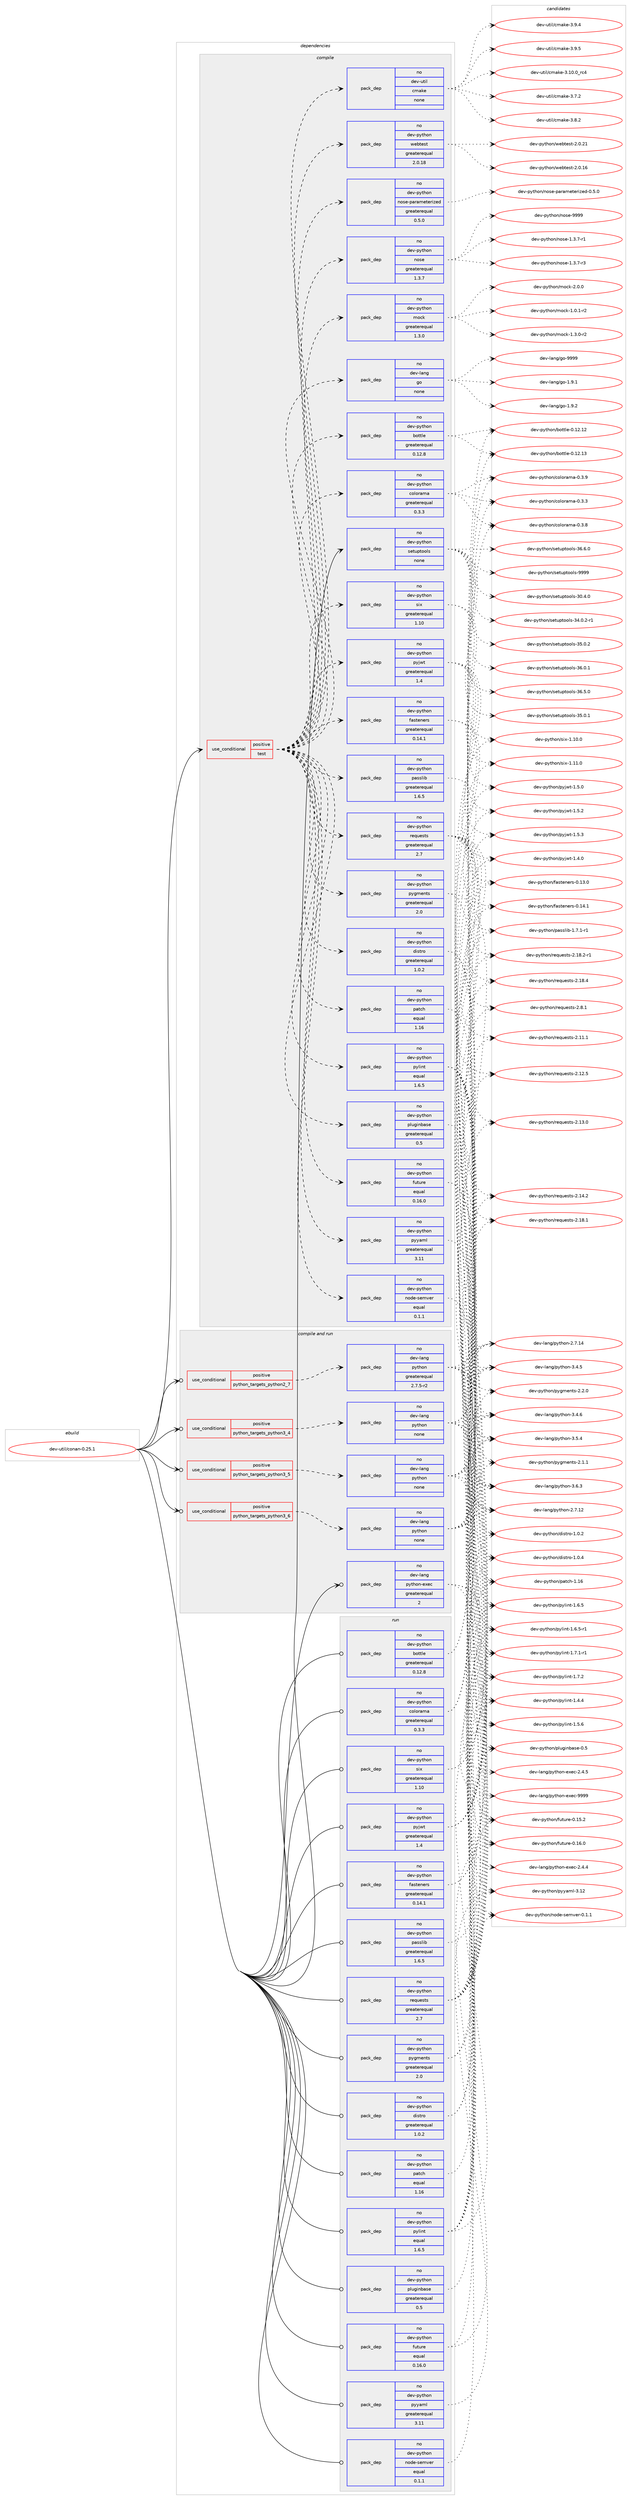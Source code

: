 digraph prolog {

# *************
# Graph options
# *************

newrank=true;
concentrate=true;
compound=true;
graph [rankdir=LR,fontname=Helvetica,fontsize=10,ranksep=1.5];#, ranksep=2.5, nodesep=0.2];
edge  [arrowhead=vee];
node  [fontname=Helvetica,fontsize=10];

# **********
# The ebuild
# **********

subgraph cluster_leftcol {
color=gray;
rank=same;
label=<<i>ebuild</i>>;
id [label="dev-util/conan-0.25.1", color=red, width=4, href="../dev-util/conan-0.25.1.svg"];
}

# ****************
# The dependencies
# ****************

subgraph cluster_midcol {
color=gray;
label=<<i>dependencies</i>>;
subgraph cluster_compile {
fillcolor="#eeeeee";
style=filled;
label=<<i>compile</i>>;
subgraph cond77611 {
dependency283417 [label=<<TABLE BORDER="0" CELLBORDER="1" CELLSPACING="0" CELLPADDING="4"><TR><TD ROWSPAN="3" CELLPADDING="10">use_conditional</TD></TR><TR><TD>positive</TD></TR><TR><TD>test</TD></TR></TABLE>>, shape=none, color=red];
subgraph pack201593 {
dependency283418 [label=<<TABLE BORDER="0" CELLBORDER="1" CELLSPACING="0" CELLPADDING="4" WIDTH="220"><TR><TD ROWSPAN="6" CELLPADDING="30">pack_dep</TD></TR><TR><TD WIDTH="110">no</TD></TR><TR><TD>dev-python</TD></TR><TR><TD>bottle</TD></TR><TR><TD>greaterequal</TD></TR><TR><TD>0.12.8</TD></TR></TABLE>>, shape=none, color=blue];
}
dependency283417:e -> dependency283418:w [weight=20,style="dashed",arrowhead="vee"];
subgraph pack201594 {
dependency283419 [label=<<TABLE BORDER="0" CELLBORDER="1" CELLSPACING="0" CELLPADDING="4" WIDTH="220"><TR><TD ROWSPAN="6" CELLPADDING="30">pack_dep</TD></TR><TR><TD WIDTH="110">no</TD></TR><TR><TD>dev-python</TD></TR><TR><TD>colorama</TD></TR><TR><TD>greaterequal</TD></TR><TR><TD>0.3.3</TD></TR></TABLE>>, shape=none, color=blue];
}
dependency283417:e -> dependency283419:w [weight=20,style="dashed",arrowhead="vee"];
subgraph pack201595 {
dependency283420 [label=<<TABLE BORDER="0" CELLBORDER="1" CELLSPACING="0" CELLPADDING="4" WIDTH="220"><TR><TD ROWSPAN="6" CELLPADDING="30">pack_dep</TD></TR><TR><TD WIDTH="110">no</TD></TR><TR><TD>dev-python</TD></TR><TR><TD>distro</TD></TR><TR><TD>greaterequal</TD></TR><TR><TD>1.0.2</TD></TR></TABLE>>, shape=none, color=blue];
}
dependency283417:e -> dependency283420:w [weight=20,style="dashed",arrowhead="vee"];
subgraph pack201596 {
dependency283421 [label=<<TABLE BORDER="0" CELLBORDER="1" CELLSPACING="0" CELLPADDING="4" WIDTH="220"><TR><TD ROWSPAN="6" CELLPADDING="30">pack_dep</TD></TR><TR><TD WIDTH="110">no</TD></TR><TR><TD>dev-python</TD></TR><TR><TD>fasteners</TD></TR><TR><TD>greaterequal</TD></TR><TR><TD>0.14.1</TD></TR></TABLE>>, shape=none, color=blue];
}
dependency283417:e -> dependency283421:w [weight=20,style="dashed",arrowhead="vee"];
subgraph pack201597 {
dependency283422 [label=<<TABLE BORDER="0" CELLBORDER="1" CELLSPACING="0" CELLPADDING="4" WIDTH="220"><TR><TD ROWSPAN="6" CELLPADDING="30">pack_dep</TD></TR><TR><TD WIDTH="110">no</TD></TR><TR><TD>dev-python</TD></TR><TR><TD>future</TD></TR><TR><TD>equal</TD></TR><TR><TD>0.16.0</TD></TR></TABLE>>, shape=none, color=blue];
}
dependency283417:e -> dependency283422:w [weight=20,style="dashed",arrowhead="vee"];
subgraph pack201598 {
dependency283423 [label=<<TABLE BORDER="0" CELLBORDER="1" CELLSPACING="0" CELLPADDING="4" WIDTH="220"><TR><TD ROWSPAN="6" CELLPADDING="30">pack_dep</TD></TR><TR><TD WIDTH="110">no</TD></TR><TR><TD>dev-python</TD></TR><TR><TD>node-semver</TD></TR><TR><TD>equal</TD></TR><TR><TD>0.1.1</TD></TR></TABLE>>, shape=none, color=blue];
}
dependency283417:e -> dependency283423:w [weight=20,style="dashed",arrowhead="vee"];
subgraph pack201599 {
dependency283424 [label=<<TABLE BORDER="0" CELLBORDER="1" CELLSPACING="0" CELLPADDING="4" WIDTH="220"><TR><TD ROWSPAN="6" CELLPADDING="30">pack_dep</TD></TR><TR><TD WIDTH="110">no</TD></TR><TR><TD>dev-python</TD></TR><TR><TD>passlib</TD></TR><TR><TD>greaterequal</TD></TR><TR><TD>1.6.5</TD></TR></TABLE>>, shape=none, color=blue];
}
dependency283417:e -> dependency283424:w [weight=20,style="dashed",arrowhead="vee"];
subgraph pack201600 {
dependency283425 [label=<<TABLE BORDER="0" CELLBORDER="1" CELLSPACING="0" CELLPADDING="4" WIDTH="220"><TR><TD ROWSPAN="6" CELLPADDING="30">pack_dep</TD></TR><TR><TD WIDTH="110">no</TD></TR><TR><TD>dev-python</TD></TR><TR><TD>patch</TD></TR><TR><TD>equal</TD></TR><TR><TD>1.16</TD></TR></TABLE>>, shape=none, color=blue];
}
dependency283417:e -> dependency283425:w [weight=20,style="dashed",arrowhead="vee"];
subgraph pack201601 {
dependency283426 [label=<<TABLE BORDER="0" CELLBORDER="1" CELLSPACING="0" CELLPADDING="4" WIDTH="220"><TR><TD ROWSPAN="6" CELLPADDING="30">pack_dep</TD></TR><TR><TD WIDTH="110">no</TD></TR><TR><TD>dev-python</TD></TR><TR><TD>pluginbase</TD></TR><TR><TD>greaterequal</TD></TR><TR><TD>0.5</TD></TR></TABLE>>, shape=none, color=blue];
}
dependency283417:e -> dependency283426:w [weight=20,style="dashed",arrowhead="vee"];
subgraph pack201602 {
dependency283427 [label=<<TABLE BORDER="0" CELLBORDER="1" CELLSPACING="0" CELLPADDING="4" WIDTH="220"><TR><TD ROWSPAN="6" CELLPADDING="30">pack_dep</TD></TR><TR><TD WIDTH="110">no</TD></TR><TR><TD>dev-python</TD></TR><TR><TD>pyjwt</TD></TR><TR><TD>greaterequal</TD></TR><TR><TD>1.4</TD></TR></TABLE>>, shape=none, color=blue];
}
dependency283417:e -> dependency283427:w [weight=20,style="dashed",arrowhead="vee"];
subgraph pack201603 {
dependency283428 [label=<<TABLE BORDER="0" CELLBORDER="1" CELLSPACING="0" CELLPADDING="4" WIDTH="220"><TR><TD ROWSPAN="6" CELLPADDING="30">pack_dep</TD></TR><TR><TD WIDTH="110">no</TD></TR><TR><TD>dev-python</TD></TR><TR><TD>pygments</TD></TR><TR><TD>greaterequal</TD></TR><TR><TD>2.0</TD></TR></TABLE>>, shape=none, color=blue];
}
dependency283417:e -> dependency283428:w [weight=20,style="dashed",arrowhead="vee"];
subgraph pack201604 {
dependency283429 [label=<<TABLE BORDER="0" CELLBORDER="1" CELLSPACING="0" CELLPADDING="4" WIDTH="220"><TR><TD ROWSPAN="6" CELLPADDING="30">pack_dep</TD></TR><TR><TD WIDTH="110">no</TD></TR><TR><TD>dev-python</TD></TR><TR><TD>pylint</TD></TR><TR><TD>equal</TD></TR><TR><TD>1.6.5</TD></TR></TABLE>>, shape=none, color=blue];
}
dependency283417:e -> dependency283429:w [weight=20,style="dashed",arrowhead="vee"];
subgraph pack201605 {
dependency283430 [label=<<TABLE BORDER="0" CELLBORDER="1" CELLSPACING="0" CELLPADDING="4" WIDTH="220"><TR><TD ROWSPAN="6" CELLPADDING="30">pack_dep</TD></TR><TR><TD WIDTH="110">no</TD></TR><TR><TD>dev-python</TD></TR><TR><TD>pyyaml</TD></TR><TR><TD>greaterequal</TD></TR><TR><TD>3.11</TD></TR></TABLE>>, shape=none, color=blue];
}
dependency283417:e -> dependency283430:w [weight=20,style="dashed",arrowhead="vee"];
subgraph pack201606 {
dependency283431 [label=<<TABLE BORDER="0" CELLBORDER="1" CELLSPACING="0" CELLPADDING="4" WIDTH="220"><TR><TD ROWSPAN="6" CELLPADDING="30">pack_dep</TD></TR><TR><TD WIDTH="110">no</TD></TR><TR><TD>dev-python</TD></TR><TR><TD>requests</TD></TR><TR><TD>greaterequal</TD></TR><TR><TD>2.7</TD></TR></TABLE>>, shape=none, color=blue];
}
dependency283417:e -> dependency283431:w [weight=20,style="dashed",arrowhead="vee"];
subgraph pack201607 {
dependency283432 [label=<<TABLE BORDER="0" CELLBORDER="1" CELLSPACING="0" CELLPADDING="4" WIDTH="220"><TR><TD ROWSPAN="6" CELLPADDING="30">pack_dep</TD></TR><TR><TD WIDTH="110">no</TD></TR><TR><TD>dev-python</TD></TR><TR><TD>six</TD></TR><TR><TD>greaterequal</TD></TR><TR><TD>1.10</TD></TR></TABLE>>, shape=none, color=blue];
}
dependency283417:e -> dependency283432:w [weight=20,style="dashed",arrowhead="vee"];
subgraph pack201608 {
dependency283433 [label=<<TABLE BORDER="0" CELLBORDER="1" CELLSPACING="0" CELLPADDING="4" WIDTH="220"><TR><TD ROWSPAN="6" CELLPADDING="30">pack_dep</TD></TR><TR><TD WIDTH="110">no</TD></TR><TR><TD>dev-lang</TD></TR><TR><TD>go</TD></TR><TR><TD>none</TD></TR><TR><TD></TD></TR></TABLE>>, shape=none, color=blue];
}
dependency283417:e -> dependency283433:w [weight=20,style="dashed",arrowhead="vee"];
subgraph pack201609 {
dependency283434 [label=<<TABLE BORDER="0" CELLBORDER="1" CELLSPACING="0" CELLPADDING="4" WIDTH="220"><TR><TD ROWSPAN="6" CELLPADDING="30">pack_dep</TD></TR><TR><TD WIDTH="110">no</TD></TR><TR><TD>dev-python</TD></TR><TR><TD>mock</TD></TR><TR><TD>greaterequal</TD></TR><TR><TD>1.3.0</TD></TR></TABLE>>, shape=none, color=blue];
}
dependency283417:e -> dependency283434:w [weight=20,style="dashed",arrowhead="vee"];
subgraph pack201610 {
dependency283435 [label=<<TABLE BORDER="0" CELLBORDER="1" CELLSPACING="0" CELLPADDING="4" WIDTH="220"><TR><TD ROWSPAN="6" CELLPADDING="30">pack_dep</TD></TR><TR><TD WIDTH="110">no</TD></TR><TR><TD>dev-python</TD></TR><TR><TD>nose</TD></TR><TR><TD>greaterequal</TD></TR><TR><TD>1.3.7</TD></TR></TABLE>>, shape=none, color=blue];
}
dependency283417:e -> dependency283435:w [weight=20,style="dashed",arrowhead="vee"];
subgraph pack201611 {
dependency283436 [label=<<TABLE BORDER="0" CELLBORDER="1" CELLSPACING="0" CELLPADDING="4" WIDTH="220"><TR><TD ROWSPAN="6" CELLPADDING="30">pack_dep</TD></TR><TR><TD WIDTH="110">no</TD></TR><TR><TD>dev-python</TD></TR><TR><TD>nose-parameterized</TD></TR><TR><TD>greaterequal</TD></TR><TR><TD>0.5.0</TD></TR></TABLE>>, shape=none, color=blue];
}
dependency283417:e -> dependency283436:w [weight=20,style="dashed",arrowhead="vee"];
subgraph pack201612 {
dependency283437 [label=<<TABLE BORDER="0" CELLBORDER="1" CELLSPACING="0" CELLPADDING="4" WIDTH="220"><TR><TD ROWSPAN="6" CELLPADDING="30">pack_dep</TD></TR><TR><TD WIDTH="110">no</TD></TR><TR><TD>dev-python</TD></TR><TR><TD>webtest</TD></TR><TR><TD>greaterequal</TD></TR><TR><TD>2.0.18</TD></TR></TABLE>>, shape=none, color=blue];
}
dependency283417:e -> dependency283437:w [weight=20,style="dashed",arrowhead="vee"];
subgraph pack201613 {
dependency283438 [label=<<TABLE BORDER="0" CELLBORDER="1" CELLSPACING="0" CELLPADDING="4" WIDTH="220"><TR><TD ROWSPAN="6" CELLPADDING="30">pack_dep</TD></TR><TR><TD WIDTH="110">no</TD></TR><TR><TD>dev-util</TD></TR><TR><TD>cmake</TD></TR><TR><TD>none</TD></TR><TR><TD></TD></TR></TABLE>>, shape=none, color=blue];
}
dependency283417:e -> dependency283438:w [weight=20,style="dashed",arrowhead="vee"];
}
id:e -> dependency283417:w [weight=20,style="solid",arrowhead="vee"];
subgraph pack201614 {
dependency283439 [label=<<TABLE BORDER="0" CELLBORDER="1" CELLSPACING="0" CELLPADDING="4" WIDTH="220"><TR><TD ROWSPAN="6" CELLPADDING="30">pack_dep</TD></TR><TR><TD WIDTH="110">no</TD></TR><TR><TD>dev-python</TD></TR><TR><TD>setuptools</TD></TR><TR><TD>none</TD></TR><TR><TD></TD></TR></TABLE>>, shape=none, color=blue];
}
id:e -> dependency283439:w [weight=20,style="solid",arrowhead="vee"];
}
subgraph cluster_compileandrun {
fillcolor="#eeeeee";
style=filled;
label=<<i>compile and run</i>>;
subgraph cond77612 {
dependency283440 [label=<<TABLE BORDER="0" CELLBORDER="1" CELLSPACING="0" CELLPADDING="4"><TR><TD ROWSPAN="3" CELLPADDING="10">use_conditional</TD></TR><TR><TD>positive</TD></TR><TR><TD>python_targets_python2_7</TD></TR></TABLE>>, shape=none, color=red];
subgraph pack201615 {
dependency283441 [label=<<TABLE BORDER="0" CELLBORDER="1" CELLSPACING="0" CELLPADDING="4" WIDTH="220"><TR><TD ROWSPAN="6" CELLPADDING="30">pack_dep</TD></TR><TR><TD WIDTH="110">no</TD></TR><TR><TD>dev-lang</TD></TR><TR><TD>python</TD></TR><TR><TD>greaterequal</TD></TR><TR><TD>2.7.5-r2</TD></TR></TABLE>>, shape=none, color=blue];
}
dependency283440:e -> dependency283441:w [weight=20,style="dashed",arrowhead="vee"];
}
id:e -> dependency283440:w [weight=20,style="solid",arrowhead="odotvee"];
subgraph cond77613 {
dependency283442 [label=<<TABLE BORDER="0" CELLBORDER="1" CELLSPACING="0" CELLPADDING="4"><TR><TD ROWSPAN="3" CELLPADDING="10">use_conditional</TD></TR><TR><TD>positive</TD></TR><TR><TD>python_targets_python3_4</TD></TR></TABLE>>, shape=none, color=red];
subgraph pack201616 {
dependency283443 [label=<<TABLE BORDER="0" CELLBORDER="1" CELLSPACING="0" CELLPADDING="4" WIDTH="220"><TR><TD ROWSPAN="6" CELLPADDING="30">pack_dep</TD></TR><TR><TD WIDTH="110">no</TD></TR><TR><TD>dev-lang</TD></TR><TR><TD>python</TD></TR><TR><TD>none</TD></TR><TR><TD></TD></TR></TABLE>>, shape=none, color=blue];
}
dependency283442:e -> dependency283443:w [weight=20,style="dashed",arrowhead="vee"];
}
id:e -> dependency283442:w [weight=20,style="solid",arrowhead="odotvee"];
subgraph cond77614 {
dependency283444 [label=<<TABLE BORDER="0" CELLBORDER="1" CELLSPACING="0" CELLPADDING="4"><TR><TD ROWSPAN="3" CELLPADDING="10">use_conditional</TD></TR><TR><TD>positive</TD></TR><TR><TD>python_targets_python3_5</TD></TR></TABLE>>, shape=none, color=red];
subgraph pack201617 {
dependency283445 [label=<<TABLE BORDER="0" CELLBORDER="1" CELLSPACING="0" CELLPADDING="4" WIDTH="220"><TR><TD ROWSPAN="6" CELLPADDING="30">pack_dep</TD></TR><TR><TD WIDTH="110">no</TD></TR><TR><TD>dev-lang</TD></TR><TR><TD>python</TD></TR><TR><TD>none</TD></TR><TR><TD></TD></TR></TABLE>>, shape=none, color=blue];
}
dependency283444:e -> dependency283445:w [weight=20,style="dashed",arrowhead="vee"];
}
id:e -> dependency283444:w [weight=20,style="solid",arrowhead="odotvee"];
subgraph cond77615 {
dependency283446 [label=<<TABLE BORDER="0" CELLBORDER="1" CELLSPACING="0" CELLPADDING="4"><TR><TD ROWSPAN="3" CELLPADDING="10">use_conditional</TD></TR><TR><TD>positive</TD></TR><TR><TD>python_targets_python3_6</TD></TR></TABLE>>, shape=none, color=red];
subgraph pack201618 {
dependency283447 [label=<<TABLE BORDER="0" CELLBORDER="1" CELLSPACING="0" CELLPADDING="4" WIDTH="220"><TR><TD ROWSPAN="6" CELLPADDING="30">pack_dep</TD></TR><TR><TD WIDTH="110">no</TD></TR><TR><TD>dev-lang</TD></TR><TR><TD>python</TD></TR><TR><TD>none</TD></TR><TR><TD></TD></TR></TABLE>>, shape=none, color=blue];
}
dependency283446:e -> dependency283447:w [weight=20,style="dashed",arrowhead="vee"];
}
id:e -> dependency283446:w [weight=20,style="solid",arrowhead="odotvee"];
subgraph pack201619 {
dependency283448 [label=<<TABLE BORDER="0" CELLBORDER="1" CELLSPACING="0" CELLPADDING="4" WIDTH="220"><TR><TD ROWSPAN="6" CELLPADDING="30">pack_dep</TD></TR><TR><TD WIDTH="110">no</TD></TR><TR><TD>dev-lang</TD></TR><TR><TD>python-exec</TD></TR><TR><TD>greaterequal</TD></TR><TR><TD>2</TD></TR></TABLE>>, shape=none, color=blue];
}
id:e -> dependency283448:w [weight=20,style="solid",arrowhead="odotvee"];
}
subgraph cluster_run {
fillcolor="#eeeeee";
style=filled;
label=<<i>run</i>>;
subgraph pack201620 {
dependency283449 [label=<<TABLE BORDER="0" CELLBORDER="1" CELLSPACING="0" CELLPADDING="4" WIDTH="220"><TR><TD ROWSPAN="6" CELLPADDING="30">pack_dep</TD></TR><TR><TD WIDTH="110">no</TD></TR><TR><TD>dev-python</TD></TR><TR><TD>bottle</TD></TR><TR><TD>greaterequal</TD></TR><TR><TD>0.12.8</TD></TR></TABLE>>, shape=none, color=blue];
}
id:e -> dependency283449:w [weight=20,style="solid",arrowhead="odot"];
subgraph pack201621 {
dependency283450 [label=<<TABLE BORDER="0" CELLBORDER="1" CELLSPACING="0" CELLPADDING="4" WIDTH="220"><TR><TD ROWSPAN="6" CELLPADDING="30">pack_dep</TD></TR><TR><TD WIDTH="110">no</TD></TR><TR><TD>dev-python</TD></TR><TR><TD>colorama</TD></TR><TR><TD>greaterequal</TD></TR><TR><TD>0.3.3</TD></TR></TABLE>>, shape=none, color=blue];
}
id:e -> dependency283450:w [weight=20,style="solid",arrowhead="odot"];
subgraph pack201622 {
dependency283451 [label=<<TABLE BORDER="0" CELLBORDER="1" CELLSPACING="0" CELLPADDING="4" WIDTH="220"><TR><TD ROWSPAN="6" CELLPADDING="30">pack_dep</TD></TR><TR><TD WIDTH="110">no</TD></TR><TR><TD>dev-python</TD></TR><TR><TD>distro</TD></TR><TR><TD>greaterequal</TD></TR><TR><TD>1.0.2</TD></TR></TABLE>>, shape=none, color=blue];
}
id:e -> dependency283451:w [weight=20,style="solid",arrowhead="odot"];
subgraph pack201623 {
dependency283452 [label=<<TABLE BORDER="0" CELLBORDER="1" CELLSPACING="0" CELLPADDING="4" WIDTH="220"><TR><TD ROWSPAN="6" CELLPADDING="30">pack_dep</TD></TR><TR><TD WIDTH="110">no</TD></TR><TR><TD>dev-python</TD></TR><TR><TD>fasteners</TD></TR><TR><TD>greaterequal</TD></TR><TR><TD>0.14.1</TD></TR></TABLE>>, shape=none, color=blue];
}
id:e -> dependency283452:w [weight=20,style="solid",arrowhead="odot"];
subgraph pack201624 {
dependency283453 [label=<<TABLE BORDER="0" CELLBORDER="1" CELLSPACING="0" CELLPADDING="4" WIDTH="220"><TR><TD ROWSPAN="6" CELLPADDING="30">pack_dep</TD></TR><TR><TD WIDTH="110">no</TD></TR><TR><TD>dev-python</TD></TR><TR><TD>future</TD></TR><TR><TD>equal</TD></TR><TR><TD>0.16.0</TD></TR></TABLE>>, shape=none, color=blue];
}
id:e -> dependency283453:w [weight=20,style="solid",arrowhead="odot"];
subgraph pack201625 {
dependency283454 [label=<<TABLE BORDER="0" CELLBORDER="1" CELLSPACING="0" CELLPADDING="4" WIDTH="220"><TR><TD ROWSPAN="6" CELLPADDING="30">pack_dep</TD></TR><TR><TD WIDTH="110">no</TD></TR><TR><TD>dev-python</TD></TR><TR><TD>node-semver</TD></TR><TR><TD>equal</TD></TR><TR><TD>0.1.1</TD></TR></TABLE>>, shape=none, color=blue];
}
id:e -> dependency283454:w [weight=20,style="solid",arrowhead="odot"];
subgraph pack201626 {
dependency283455 [label=<<TABLE BORDER="0" CELLBORDER="1" CELLSPACING="0" CELLPADDING="4" WIDTH="220"><TR><TD ROWSPAN="6" CELLPADDING="30">pack_dep</TD></TR><TR><TD WIDTH="110">no</TD></TR><TR><TD>dev-python</TD></TR><TR><TD>passlib</TD></TR><TR><TD>greaterequal</TD></TR><TR><TD>1.6.5</TD></TR></TABLE>>, shape=none, color=blue];
}
id:e -> dependency283455:w [weight=20,style="solid",arrowhead="odot"];
subgraph pack201627 {
dependency283456 [label=<<TABLE BORDER="0" CELLBORDER="1" CELLSPACING="0" CELLPADDING="4" WIDTH="220"><TR><TD ROWSPAN="6" CELLPADDING="30">pack_dep</TD></TR><TR><TD WIDTH="110">no</TD></TR><TR><TD>dev-python</TD></TR><TR><TD>patch</TD></TR><TR><TD>equal</TD></TR><TR><TD>1.16</TD></TR></TABLE>>, shape=none, color=blue];
}
id:e -> dependency283456:w [weight=20,style="solid",arrowhead="odot"];
subgraph pack201628 {
dependency283457 [label=<<TABLE BORDER="0" CELLBORDER="1" CELLSPACING="0" CELLPADDING="4" WIDTH="220"><TR><TD ROWSPAN="6" CELLPADDING="30">pack_dep</TD></TR><TR><TD WIDTH="110">no</TD></TR><TR><TD>dev-python</TD></TR><TR><TD>pluginbase</TD></TR><TR><TD>greaterequal</TD></TR><TR><TD>0.5</TD></TR></TABLE>>, shape=none, color=blue];
}
id:e -> dependency283457:w [weight=20,style="solid",arrowhead="odot"];
subgraph pack201629 {
dependency283458 [label=<<TABLE BORDER="0" CELLBORDER="1" CELLSPACING="0" CELLPADDING="4" WIDTH="220"><TR><TD ROWSPAN="6" CELLPADDING="30">pack_dep</TD></TR><TR><TD WIDTH="110">no</TD></TR><TR><TD>dev-python</TD></TR><TR><TD>pygments</TD></TR><TR><TD>greaterequal</TD></TR><TR><TD>2.0</TD></TR></TABLE>>, shape=none, color=blue];
}
id:e -> dependency283458:w [weight=20,style="solid",arrowhead="odot"];
subgraph pack201630 {
dependency283459 [label=<<TABLE BORDER="0" CELLBORDER="1" CELLSPACING="0" CELLPADDING="4" WIDTH="220"><TR><TD ROWSPAN="6" CELLPADDING="30">pack_dep</TD></TR><TR><TD WIDTH="110">no</TD></TR><TR><TD>dev-python</TD></TR><TR><TD>pyjwt</TD></TR><TR><TD>greaterequal</TD></TR><TR><TD>1.4</TD></TR></TABLE>>, shape=none, color=blue];
}
id:e -> dependency283459:w [weight=20,style="solid",arrowhead="odot"];
subgraph pack201631 {
dependency283460 [label=<<TABLE BORDER="0" CELLBORDER="1" CELLSPACING="0" CELLPADDING="4" WIDTH="220"><TR><TD ROWSPAN="6" CELLPADDING="30">pack_dep</TD></TR><TR><TD WIDTH="110">no</TD></TR><TR><TD>dev-python</TD></TR><TR><TD>pylint</TD></TR><TR><TD>equal</TD></TR><TR><TD>1.6.5</TD></TR></TABLE>>, shape=none, color=blue];
}
id:e -> dependency283460:w [weight=20,style="solid",arrowhead="odot"];
subgraph pack201632 {
dependency283461 [label=<<TABLE BORDER="0" CELLBORDER="1" CELLSPACING="0" CELLPADDING="4" WIDTH="220"><TR><TD ROWSPAN="6" CELLPADDING="30">pack_dep</TD></TR><TR><TD WIDTH="110">no</TD></TR><TR><TD>dev-python</TD></TR><TR><TD>pyyaml</TD></TR><TR><TD>greaterequal</TD></TR><TR><TD>3.11</TD></TR></TABLE>>, shape=none, color=blue];
}
id:e -> dependency283461:w [weight=20,style="solid",arrowhead="odot"];
subgraph pack201633 {
dependency283462 [label=<<TABLE BORDER="0" CELLBORDER="1" CELLSPACING="0" CELLPADDING="4" WIDTH="220"><TR><TD ROWSPAN="6" CELLPADDING="30">pack_dep</TD></TR><TR><TD WIDTH="110">no</TD></TR><TR><TD>dev-python</TD></TR><TR><TD>requests</TD></TR><TR><TD>greaterequal</TD></TR><TR><TD>2.7</TD></TR></TABLE>>, shape=none, color=blue];
}
id:e -> dependency283462:w [weight=20,style="solid",arrowhead="odot"];
subgraph pack201634 {
dependency283463 [label=<<TABLE BORDER="0" CELLBORDER="1" CELLSPACING="0" CELLPADDING="4" WIDTH="220"><TR><TD ROWSPAN="6" CELLPADDING="30">pack_dep</TD></TR><TR><TD WIDTH="110">no</TD></TR><TR><TD>dev-python</TD></TR><TR><TD>six</TD></TR><TR><TD>greaterequal</TD></TR><TR><TD>1.10</TD></TR></TABLE>>, shape=none, color=blue];
}
id:e -> dependency283463:w [weight=20,style="solid",arrowhead="odot"];
}
}

# **************
# The candidates
# **************

subgraph cluster_choices {
rank=same;
color=gray;
label=<<i>candidates</i>>;

subgraph choice201593 {
color=black;
nodesep=1;
choice1001011184511212111610411111047981111161161081014548464950464950 [label="dev-python/bottle-0.12.12", color=red, width=4,href="../dev-python/bottle-0.12.12.svg"];
choice1001011184511212111610411111047981111161161081014548464950464951 [label="dev-python/bottle-0.12.13", color=red, width=4,href="../dev-python/bottle-0.12.13.svg"];
dependency283418:e -> choice1001011184511212111610411111047981111161161081014548464950464950:w [style=dotted,weight="100"];
dependency283418:e -> choice1001011184511212111610411111047981111161161081014548464950464951:w [style=dotted,weight="100"];
}
subgraph choice201594 {
color=black;
nodesep=1;
choice1001011184511212111610411111047991111081111149710997454846514651 [label="dev-python/colorama-0.3.3", color=red, width=4,href="../dev-python/colorama-0.3.3.svg"];
choice1001011184511212111610411111047991111081111149710997454846514656 [label="dev-python/colorama-0.3.8", color=red, width=4,href="../dev-python/colorama-0.3.8.svg"];
choice1001011184511212111610411111047991111081111149710997454846514657 [label="dev-python/colorama-0.3.9", color=red, width=4,href="../dev-python/colorama-0.3.9.svg"];
dependency283419:e -> choice1001011184511212111610411111047991111081111149710997454846514651:w [style=dotted,weight="100"];
dependency283419:e -> choice1001011184511212111610411111047991111081111149710997454846514656:w [style=dotted,weight="100"];
dependency283419:e -> choice1001011184511212111610411111047991111081111149710997454846514657:w [style=dotted,weight="100"];
}
subgraph choice201595 {
color=black;
nodesep=1;
choice1001011184511212111610411111047100105115116114111454946484650 [label="dev-python/distro-1.0.2", color=red, width=4,href="../dev-python/distro-1.0.2.svg"];
choice1001011184511212111610411111047100105115116114111454946484652 [label="dev-python/distro-1.0.4", color=red, width=4,href="../dev-python/distro-1.0.4.svg"];
dependency283420:e -> choice1001011184511212111610411111047100105115116114111454946484650:w [style=dotted,weight="100"];
dependency283420:e -> choice1001011184511212111610411111047100105115116114111454946484652:w [style=dotted,weight="100"];
}
subgraph choice201596 {
color=black;
nodesep=1;
choice10010111845112121116104111110471029711511610111010111411545484649514648 [label="dev-python/fasteners-0.13.0", color=red, width=4,href="../dev-python/fasteners-0.13.0.svg"];
choice10010111845112121116104111110471029711511610111010111411545484649524649 [label="dev-python/fasteners-0.14.1", color=red, width=4,href="../dev-python/fasteners-0.14.1.svg"];
dependency283421:e -> choice10010111845112121116104111110471029711511610111010111411545484649514648:w [style=dotted,weight="100"];
dependency283421:e -> choice10010111845112121116104111110471029711511610111010111411545484649524649:w [style=dotted,weight="100"];
}
subgraph choice201597 {
color=black;
nodesep=1;
choice100101118451121211161041111104710211711611711410145484649534650 [label="dev-python/future-0.15.2", color=red, width=4,href="../dev-python/future-0.15.2.svg"];
choice100101118451121211161041111104710211711611711410145484649544648 [label="dev-python/future-0.16.0", color=red, width=4,href="../dev-python/future-0.16.0.svg"];
dependency283422:e -> choice100101118451121211161041111104710211711611711410145484649534650:w [style=dotted,weight="100"];
dependency283422:e -> choice100101118451121211161041111104710211711611711410145484649544648:w [style=dotted,weight="100"];
}
subgraph choice201598 {
color=black;
nodesep=1;
choice100101118451121211161041111104711011110010145115101109118101114454846494649 [label="dev-python/node-semver-0.1.1", color=red, width=4,href="../dev-python/node-semver-0.1.1.svg"];
dependency283423:e -> choice100101118451121211161041111104711011110010145115101109118101114454846494649:w [style=dotted,weight="100"];
}
subgraph choice201599 {
color=black;
nodesep=1;
choice100101118451121211161041111104711297115115108105984549465546494511449 [label="dev-python/passlib-1.7.1-r1", color=red, width=4,href="../dev-python/passlib-1.7.1-r1.svg"];
dependency283424:e -> choice100101118451121211161041111104711297115115108105984549465546494511449:w [style=dotted,weight="100"];
}
subgraph choice201600 {
color=black;
nodesep=1;
choice100101118451121211161041111104711297116991044549464954 [label="dev-python/patch-1.16", color=red, width=4,href="../dev-python/patch-1.16.svg"];
dependency283425:e -> choice100101118451121211161041111104711297116991044549464954:w [style=dotted,weight="100"];
}
subgraph choice201601 {
color=black;
nodesep=1;
choice1001011184511212111610411111047112108117103105110989711510145484653 [label="dev-python/pluginbase-0.5", color=red, width=4,href="../dev-python/pluginbase-0.5.svg"];
dependency283426:e -> choice1001011184511212111610411111047112108117103105110989711510145484653:w [style=dotted,weight="100"];
}
subgraph choice201602 {
color=black;
nodesep=1;
choice1001011184511212111610411111047112121106119116454946524648 [label="dev-python/pyjwt-1.4.0", color=red, width=4,href="../dev-python/pyjwt-1.4.0.svg"];
choice1001011184511212111610411111047112121106119116454946534648 [label="dev-python/pyjwt-1.5.0", color=red, width=4,href="../dev-python/pyjwt-1.5.0.svg"];
choice1001011184511212111610411111047112121106119116454946534650 [label="dev-python/pyjwt-1.5.2", color=red, width=4,href="../dev-python/pyjwt-1.5.2.svg"];
choice1001011184511212111610411111047112121106119116454946534651 [label="dev-python/pyjwt-1.5.3", color=red, width=4,href="../dev-python/pyjwt-1.5.3.svg"];
dependency283427:e -> choice1001011184511212111610411111047112121106119116454946524648:w [style=dotted,weight="100"];
dependency283427:e -> choice1001011184511212111610411111047112121106119116454946534648:w [style=dotted,weight="100"];
dependency283427:e -> choice1001011184511212111610411111047112121106119116454946534650:w [style=dotted,weight="100"];
dependency283427:e -> choice1001011184511212111610411111047112121106119116454946534651:w [style=dotted,weight="100"];
}
subgraph choice201603 {
color=black;
nodesep=1;
choice1001011184511212111610411111047112121103109101110116115455046494649 [label="dev-python/pygments-2.1.1", color=red, width=4,href="../dev-python/pygments-2.1.1.svg"];
choice1001011184511212111610411111047112121103109101110116115455046504648 [label="dev-python/pygments-2.2.0", color=red, width=4,href="../dev-python/pygments-2.2.0.svg"];
dependency283428:e -> choice1001011184511212111610411111047112121103109101110116115455046494649:w [style=dotted,weight="100"];
dependency283428:e -> choice1001011184511212111610411111047112121103109101110116115455046504648:w [style=dotted,weight="100"];
}
subgraph choice201604 {
color=black;
nodesep=1;
choice1001011184511212111610411111047112121108105110116454946524652 [label="dev-python/pylint-1.4.4", color=red, width=4,href="../dev-python/pylint-1.4.4.svg"];
choice1001011184511212111610411111047112121108105110116454946534654 [label="dev-python/pylint-1.5.6", color=red, width=4,href="../dev-python/pylint-1.5.6.svg"];
choice1001011184511212111610411111047112121108105110116454946544653 [label="dev-python/pylint-1.6.5", color=red, width=4,href="../dev-python/pylint-1.6.5.svg"];
choice10010111845112121116104111110471121211081051101164549465446534511449 [label="dev-python/pylint-1.6.5-r1", color=red, width=4,href="../dev-python/pylint-1.6.5-r1.svg"];
choice10010111845112121116104111110471121211081051101164549465546494511449 [label="dev-python/pylint-1.7.1-r1", color=red, width=4,href="../dev-python/pylint-1.7.1-r1.svg"];
choice1001011184511212111610411111047112121108105110116454946554650 [label="dev-python/pylint-1.7.2", color=red, width=4,href="../dev-python/pylint-1.7.2.svg"];
dependency283429:e -> choice1001011184511212111610411111047112121108105110116454946524652:w [style=dotted,weight="100"];
dependency283429:e -> choice1001011184511212111610411111047112121108105110116454946534654:w [style=dotted,weight="100"];
dependency283429:e -> choice1001011184511212111610411111047112121108105110116454946544653:w [style=dotted,weight="100"];
dependency283429:e -> choice10010111845112121116104111110471121211081051101164549465446534511449:w [style=dotted,weight="100"];
dependency283429:e -> choice10010111845112121116104111110471121211081051101164549465546494511449:w [style=dotted,weight="100"];
dependency283429:e -> choice1001011184511212111610411111047112121108105110116454946554650:w [style=dotted,weight="100"];
}
subgraph choice201605 {
color=black;
nodesep=1;
choice1001011184511212111610411111047112121121971091084551464950 [label="dev-python/pyyaml-3.12", color=red, width=4,href="../dev-python/pyyaml-3.12.svg"];
dependency283430:e -> choice1001011184511212111610411111047112121121971091084551464950:w [style=dotted,weight="100"];
}
subgraph choice201606 {
color=black;
nodesep=1;
choice100101118451121211161041111104711410111311710111511611545504649494649 [label="dev-python/requests-2.11.1", color=red, width=4,href="../dev-python/requests-2.11.1.svg"];
choice100101118451121211161041111104711410111311710111511611545504649504653 [label="dev-python/requests-2.12.5", color=red, width=4,href="../dev-python/requests-2.12.5.svg"];
choice100101118451121211161041111104711410111311710111511611545504649514648 [label="dev-python/requests-2.13.0", color=red, width=4,href="../dev-python/requests-2.13.0.svg"];
choice100101118451121211161041111104711410111311710111511611545504649524650 [label="dev-python/requests-2.14.2", color=red, width=4,href="../dev-python/requests-2.14.2.svg"];
choice100101118451121211161041111104711410111311710111511611545504649564649 [label="dev-python/requests-2.18.1", color=red, width=4,href="../dev-python/requests-2.18.1.svg"];
choice1001011184511212111610411111047114101113117101115116115455046495646504511449 [label="dev-python/requests-2.18.2-r1", color=red, width=4,href="../dev-python/requests-2.18.2-r1.svg"];
choice100101118451121211161041111104711410111311710111511611545504649564652 [label="dev-python/requests-2.18.4", color=red, width=4,href="../dev-python/requests-2.18.4.svg"];
choice1001011184511212111610411111047114101113117101115116115455046564649 [label="dev-python/requests-2.8.1", color=red, width=4,href="../dev-python/requests-2.8.1.svg"];
dependency283431:e -> choice100101118451121211161041111104711410111311710111511611545504649494649:w [style=dotted,weight="100"];
dependency283431:e -> choice100101118451121211161041111104711410111311710111511611545504649504653:w [style=dotted,weight="100"];
dependency283431:e -> choice100101118451121211161041111104711410111311710111511611545504649514648:w [style=dotted,weight="100"];
dependency283431:e -> choice100101118451121211161041111104711410111311710111511611545504649524650:w [style=dotted,weight="100"];
dependency283431:e -> choice100101118451121211161041111104711410111311710111511611545504649564649:w [style=dotted,weight="100"];
dependency283431:e -> choice1001011184511212111610411111047114101113117101115116115455046495646504511449:w [style=dotted,weight="100"];
dependency283431:e -> choice100101118451121211161041111104711410111311710111511611545504649564652:w [style=dotted,weight="100"];
dependency283431:e -> choice1001011184511212111610411111047114101113117101115116115455046564649:w [style=dotted,weight="100"];
}
subgraph choice201607 {
color=black;
nodesep=1;
choice100101118451121211161041111104711510512045494649484648 [label="dev-python/six-1.10.0", color=red, width=4,href="../dev-python/six-1.10.0.svg"];
choice100101118451121211161041111104711510512045494649494648 [label="dev-python/six-1.11.0", color=red, width=4,href="../dev-python/six-1.11.0.svg"];
dependency283432:e -> choice100101118451121211161041111104711510512045494649484648:w [style=dotted,weight="100"];
dependency283432:e -> choice100101118451121211161041111104711510512045494649494648:w [style=dotted,weight="100"];
}
subgraph choice201608 {
color=black;
nodesep=1;
choice100101118451089711010347103111454946574649 [label="dev-lang/go-1.9.1", color=red, width=4,href="../dev-lang/go-1.9.1.svg"];
choice100101118451089711010347103111454946574650 [label="dev-lang/go-1.9.2", color=red, width=4,href="../dev-lang/go-1.9.2.svg"];
choice1001011184510897110103471031114557575757 [label="dev-lang/go-9999", color=red, width=4,href="../dev-lang/go-9999.svg"];
dependency283433:e -> choice100101118451089711010347103111454946574649:w [style=dotted,weight="100"];
dependency283433:e -> choice100101118451089711010347103111454946574650:w [style=dotted,weight="100"];
dependency283433:e -> choice1001011184510897110103471031114557575757:w [style=dotted,weight="100"];
}
subgraph choice201609 {
color=black;
nodesep=1;
choice1001011184511212111610411111047109111991074549464846494511450 [label="dev-python/mock-1.0.1-r2", color=red, width=4,href="../dev-python/mock-1.0.1-r2.svg"];
choice1001011184511212111610411111047109111991074549465146484511450 [label="dev-python/mock-1.3.0-r2", color=red, width=4,href="../dev-python/mock-1.3.0-r2.svg"];
choice100101118451121211161041111104710911199107455046484648 [label="dev-python/mock-2.0.0", color=red, width=4,href="../dev-python/mock-2.0.0.svg"];
dependency283434:e -> choice1001011184511212111610411111047109111991074549464846494511450:w [style=dotted,weight="100"];
dependency283434:e -> choice1001011184511212111610411111047109111991074549465146484511450:w [style=dotted,weight="100"];
dependency283434:e -> choice100101118451121211161041111104710911199107455046484648:w [style=dotted,weight="100"];
}
subgraph choice201610 {
color=black;
nodesep=1;
choice10010111845112121116104111110471101111151014549465146554511449 [label="dev-python/nose-1.3.7-r1", color=red, width=4,href="../dev-python/nose-1.3.7-r1.svg"];
choice10010111845112121116104111110471101111151014549465146554511451 [label="dev-python/nose-1.3.7-r3", color=red, width=4,href="../dev-python/nose-1.3.7-r3.svg"];
choice10010111845112121116104111110471101111151014557575757 [label="dev-python/nose-9999", color=red, width=4,href="../dev-python/nose-9999.svg"];
dependency283435:e -> choice10010111845112121116104111110471101111151014549465146554511449:w [style=dotted,weight="100"];
dependency283435:e -> choice10010111845112121116104111110471101111151014549465146554511451:w [style=dotted,weight="100"];
dependency283435:e -> choice10010111845112121116104111110471101111151014557575757:w [style=dotted,weight="100"];
}
subgraph choice201611 {
color=black;
nodesep=1;
choice1001011184511212111610411111047110111115101451129711497109101116101114105122101100454846534648 [label="dev-python/nose-parameterized-0.5.0", color=red, width=4,href="../dev-python/nose-parameterized-0.5.0.svg"];
dependency283436:e -> choice1001011184511212111610411111047110111115101451129711497109101116101114105122101100454846534648:w [style=dotted,weight="100"];
}
subgraph choice201612 {
color=black;
nodesep=1;
choice10010111845112121116104111110471191019811610111511645504648464954 [label="dev-python/webtest-2.0.16", color=red, width=4,href="../dev-python/webtest-2.0.16.svg"];
choice10010111845112121116104111110471191019811610111511645504648465049 [label="dev-python/webtest-2.0.21", color=red, width=4,href="../dev-python/webtest-2.0.21.svg"];
dependency283437:e -> choice10010111845112121116104111110471191019811610111511645504648464954:w [style=dotted,weight="100"];
dependency283437:e -> choice10010111845112121116104111110471191019811610111511645504648465049:w [style=dotted,weight="100"];
}
subgraph choice201613 {
color=black;
nodesep=1;
choice1001011184511711610510847991099710710145514649484648951149952 [label="dev-util/cmake-3.10.0_rc4", color=red, width=4,href="../dev-util/cmake-3.10.0_rc4.svg"];
choice10010111845117116105108479910997107101455146554650 [label="dev-util/cmake-3.7.2", color=red, width=4,href="../dev-util/cmake-3.7.2.svg"];
choice10010111845117116105108479910997107101455146564650 [label="dev-util/cmake-3.8.2", color=red, width=4,href="../dev-util/cmake-3.8.2.svg"];
choice10010111845117116105108479910997107101455146574652 [label="dev-util/cmake-3.9.4", color=red, width=4,href="../dev-util/cmake-3.9.4.svg"];
choice10010111845117116105108479910997107101455146574653 [label="dev-util/cmake-3.9.5", color=red, width=4,href="../dev-util/cmake-3.9.5.svg"];
dependency283438:e -> choice1001011184511711610510847991099710710145514649484648951149952:w [style=dotted,weight="100"];
dependency283438:e -> choice10010111845117116105108479910997107101455146554650:w [style=dotted,weight="100"];
dependency283438:e -> choice10010111845117116105108479910997107101455146564650:w [style=dotted,weight="100"];
dependency283438:e -> choice10010111845117116105108479910997107101455146574652:w [style=dotted,weight="100"];
dependency283438:e -> choice10010111845117116105108479910997107101455146574653:w [style=dotted,weight="100"];
}
subgraph choice201614 {
color=black;
nodesep=1;
choice100101118451121211161041111104711510111611711211611111110811545514846524648 [label="dev-python/setuptools-30.4.0", color=red, width=4,href="../dev-python/setuptools-30.4.0.svg"];
choice1001011184511212111610411111047115101116117112116111111108115455152464846504511449 [label="dev-python/setuptools-34.0.2-r1", color=red, width=4,href="../dev-python/setuptools-34.0.2-r1.svg"];
choice100101118451121211161041111104711510111611711211611111110811545515346484649 [label="dev-python/setuptools-35.0.1", color=red, width=4,href="../dev-python/setuptools-35.0.1.svg"];
choice100101118451121211161041111104711510111611711211611111110811545515346484650 [label="dev-python/setuptools-35.0.2", color=red, width=4,href="../dev-python/setuptools-35.0.2.svg"];
choice100101118451121211161041111104711510111611711211611111110811545515446484649 [label="dev-python/setuptools-36.0.1", color=red, width=4,href="../dev-python/setuptools-36.0.1.svg"];
choice100101118451121211161041111104711510111611711211611111110811545515446534648 [label="dev-python/setuptools-36.5.0", color=red, width=4,href="../dev-python/setuptools-36.5.0.svg"];
choice100101118451121211161041111104711510111611711211611111110811545515446544648 [label="dev-python/setuptools-36.6.0", color=red, width=4,href="../dev-python/setuptools-36.6.0.svg"];
choice10010111845112121116104111110471151011161171121161111111081154557575757 [label="dev-python/setuptools-9999", color=red, width=4,href="../dev-python/setuptools-9999.svg"];
dependency283439:e -> choice100101118451121211161041111104711510111611711211611111110811545514846524648:w [style=dotted,weight="100"];
dependency283439:e -> choice1001011184511212111610411111047115101116117112116111111108115455152464846504511449:w [style=dotted,weight="100"];
dependency283439:e -> choice100101118451121211161041111104711510111611711211611111110811545515346484649:w [style=dotted,weight="100"];
dependency283439:e -> choice100101118451121211161041111104711510111611711211611111110811545515346484650:w [style=dotted,weight="100"];
dependency283439:e -> choice100101118451121211161041111104711510111611711211611111110811545515446484649:w [style=dotted,weight="100"];
dependency283439:e -> choice100101118451121211161041111104711510111611711211611111110811545515446534648:w [style=dotted,weight="100"];
dependency283439:e -> choice100101118451121211161041111104711510111611711211611111110811545515446544648:w [style=dotted,weight="100"];
dependency283439:e -> choice10010111845112121116104111110471151011161171121161111111081154557575757:w [style=dotted,weight="100"];
}
subgraph choice201615 {
color=black;
nodesep=1;
choice10010111845108971101034711212111610411111045504655464950 [label="dev-lang/python-2.7.12", color=red, width=4,href="../dev-lang/python-2.7.12.svg"];
choice10010111845108971101034711212111610411111045504655464952 [label="dev-lang/python-2.7.14", color=red, width=4,href="../dev-lang/python-2.7.14.svg"];
choice100101118451089711010347112121116104111110455146524653 [label="dev-lang/python-3.4.5", color=red, width=4,href="../dev-lang/python-3.4.5.svg"];
choice100101118451089711010347112121116104111110455146524654 [label="dev-lang/python-3.4.6", color=red, width=4,href="../dev-lang/python-3.4.6.svg"];
choice100101118451089711010347112121116104111110455146534652 [label="dev-lang/python-3.5.4", color=red, width=4,href="../dev-lang/python-3.5.4.svg"];
choice100101118451089711010347112121116104111110455146544651 [label="dev-lang/python-3.6.3", color=red, width=4,href="../dev-lang/python-3.6.3.svg"];
dependency283441:e -> choice10010111845108971101034711212111610411111045504655464950:w [style=dotted,weight="100"];
dependency283441:e -> choice10010111845108971101034711212111610411111045504655464952:w [style=dotted,weight="100"];
dependency283441:e -> choice100101118451089711010347112121116104111110455146524653:w [style=dotted,weight="100"];
dependency283441:e -> choice100101118451089711010347112121116104111110455146524654:w [style=dotted,weight="100"];
dependency283441:e -> choice100101118451089711010347112121116104111110455146534652:w [style=dotted,weight="100"];
dependency283441:e -> choice100101118451089711010347112121116104111110455146544651:w [style=dotted,weight="100"];
}
subgraph choice201616 {
color=black;
nodesep=1;
choice10010111845108971101034711212111610411111045504655464950 [label="dev-lang/python-2.7.12", color=red, width=4,href="../dev-lang/python-2.7.12.svg"];
choice10010111845108971101034711212111610411111045504655464952 [label="dev-lang/python-2.7.14", color=red, width=4,href="../dev-lang/python-2.7.14.svg"];
choice100101118451089711010347112121116104111110455146524653 [label="dev-lang/python-3.4.5", color=red, width=4,href="../dev-lang/python-3.4.5.svg"];
choice100101118451089711010347112121116104111110455146524654 [label="dev-lang/python-3.4.6", color=red, width=4,href="../dev-lang/python-3.4.6.svg"];
choice100101118451089711010347112121116104111110455146534652 [label="dev-lang/python-3.5.4", color=red, width=4,href="../dev-lang/python-3.5.4.svg"];
choice100101118451089711010347112121116104111110455146544651 [label="dev-lang/python-3.6.3", color=red, width=4,href="../dev-lang/python-3.6.3.svg"];
dependency283443:e -> choice10010111845108971101034711212111610411111045504655464950:w [style=dotted,weight="100"];
dependency283443:e -> choice10010111845108971101034711212111610411111045504655464952:w [style=dotted,weight="100"];
dependency283443:e -> choice100101118451089711010347112121116104111110455146524653:w [style=dotted,weight="100"];
dependency283443:e -> choice100101118451089711010347112121116104111110455146524654:w [style=dotted,weight="100"];
dependency283443:e -> choice100101118451089711010347112121116104111110455146534652:w [style=dotted,weight="100"];
dependency283443:e -> choice100101118451089711010347112121116104111110455146544651:w [style=dotted,weight="100"];
}
subgraph choice201617 {
color=black;
nodesep=1;
choice10010111845108971101034711212111610411111045504655464950 [label="dev-lang/python-2.7.12", color=red, width=4,href="../dev-lang/python-2.7.12.svg"];
choice10010111845108971101034711212111610411111045504655464952 [label="dev-lang/python-2.7.14", color=red, width=4,href="../dev-lang/python-2.7.14.svg"];
choice100101118451089711010347112121116104111110455146524653 [label="dev-lang/python-3.4.5", color=red, width=4,href="../dev-lang/python-3.4.5.svg"];
choice100101118451089711010347112121116104111110455146524654 [label="dev-lang/python-3.4.6", color=red, width=4,href="../dev-lang/python-3.4.6.svg"];
choice100101118451089711010347112121116104111110455146534652 [label="dev-lang/python-3.5.4", color=red, width=4,href="../dev-lang/python-3.5.4.svg"];
choice100101118451089711010347112121116104111110455146544651 [label="dev-lang/python-3.6.3", color=red, width=4,href="../dev-lang/python-3.6.3.svg"];
dependency283445:e -> choice10010111845108971101034711212111610411111045504655464950:w [style=dotted,weight="100"];
dependency283445:e -> choice10010111845108971101034711212111610411111045504655464952:w [style=dotted,weight="100"];
dependency283445:e -> choice100101118451089711010347112121116104111110455146524653:w [style=dotted,weight="100"];
dependency283445:e -> choice100101118451089711010347112121116104111110455146524654:w [style=dotted,weight="100"];
dependency283445:e -> choice100101118451089711010347112121116104111110455146534652:w [style=dotted,weight="100"];
dependency283445:e -> choice100101118451089711010347112121116104111110455146544651:w [style=dotted,weight="100"];
}
subgraph choice201618 {
color=black;
nodesep=1;
choice10010111845108971101034711212111610411111045504655464950 [label="dev-lang/python-2.7.12", color=red, width=4,href="../dev-lang/python-2.7.12.svg"];
choice10010111845108971101034711212111610411111045504655464952 [label="dev-lang/python-2.7.14", color=red, width=4,href="../dev-lang/python-2.7.14.svg"];
choice100101118451089711010347112121116104111110455146524653 [label="dev-lang/python-3.4.5", color=red, width=4,href="../dev-lang/python-3.4.5.svg"];
choice100101118451089711010347112121116104111110455146524654 [label="dev-lang/python-3.4.6", color=red, width=4,href="../dev-lang/python-3.4.6.svg"];
choice100101118451089711010347112121116104111110455146534652 [label="dev-lang/python-3.5.4", color=red, width=4,href="../dev-lang/python-3.5.4.svg"];
choice100101118451089711010347112121116104111110455146544651 [label="dev-lang/python-3.6.3", color=red, width=4,href="../dev-lang/python-3.6.3.svg"];
dependency283447:e -> choice10010111845108971101034711212111610411111045504655464950:w [style=dotted,weight="100"];
dependency283447:e -> choice10010111845108971101034711212111610411111045504655464952:w [style=dotted,weight="100"];
dependency283447:e -> choice100101118451089711010347112121116104111110455146524653:w [style=dotted,weight="100"];
dependency283447:e -> choice100101118451089711010347112121116104111110455146524654:w [style=dotted,weight="100"];
dependency283447:e -> choice100101118451089711010347112121116104111110455146534652:w [style=dotted,weight="100"];
dependency283447:e -> choice100101118451089711010347112121116104111110455146544651:w [style=dotted,weight="100"];
}
subgraph choice201619 {
color=black;
nodesep=1;
choice1001011184510897110103471121211161041111104510112010199455046524652 [label="dev-lang/python-exec-2.4.4", color=red, width=4,href="../dev-lang/python-exec-2.4.4.svg"];
choice1001011184510897110103471121211161041111104510112010199455046524653 [label="dev-lang/python-exec-2.4.5", color=red, width=4,href="../dev-lang/python-exec-2.4.5.svg"];
choice10010111845108971101034711212111610411111045101120101994557575757 [label="dev-lang/python-exec-9999", color=red, width=4,href="../dev-lang/python-exec-9999.svg"];
dependency283448:e -> choice1001011184510897110103471121211161041111104510112010199455046524652:w [style=dotted,weight="100"];
dependency283448:e -> choice1001011184510897110103471121211161041111104510112010199455046524653:w [style=dotted,weight="100"];
dependency283448:e -> choice10010111845108971101034711212111610411111045101120101994557575757:w [style=dotted,weight="100"];
}
subgraph choice201620 {
color=black;
nodesep=1;
choice1001011184511212111610411111047981111161161081014548464950464950 [label="dev-python/bottle-0.12.12", color=red, width=4,href="../dev-python/bottle-0.12.12.svg"];
choice1001011184511212111610411111047981111161161081014548464950464951 [label="dev-python/bottle-0.12.13", color=red, width=4,href="../dev-python/bottle-0.12.13.svg"];
dependency283449:e -> choice1001011184511212111610411111047981111161161081014548464950464950:w [style=dotted,weight="100"];
dependency283449:e -> choice1001011184511212111610411111047981111161161081014548464950464951:w [style=dotted,weight="100"];
}
subgraph choice201621 {
color=black;
nodesep=1;
choice1001011184511212111610411111047991111081111149710997454846514651 [label="dev-python/colorama-0.3.3", color=red, width=4,href="../dev-python/colorama-0.3.3.svg"];
choice1001011184511212111610411111047991111081111149710997454846514656 [label="dev-python/colorama-0.3.8", color=red, width=4,href="../dev-python/colorama-0.3.8.svg"];
choice1001011184511212111610411111047991111081111149710997454846514657 [label="dev-python/colorama-0.3.9", color=red, width=4,href="../dev-python/colorama-0.3.9.svg"];
dependency283450:e -> choice1001011184511212111610411111047991111081111149710997454846514651:w [style=dotted,weight="100"];
dependency283450:e -> choice1001011184511212111610411111047991111081111149710997454846514656:w [style=dotted,weight="100"];
dependency283450:e -> choice1001011184511212111610411111047991111081111149710997454846514657:w [style=dotted,weight="100"];
}
subgraph choice201622 {
color=black;
nodesep=1;
choice1001011184511212111610411111047100105115116114111454946484650 [label="dev-python/distro-1.0.2", color=red, width=4,href="../dev-python/distro-1.0.2.svg"];
choice1001011184511212111610411111047100105115116114111454946484652 [label="dev-python/distro-1.0.4", color=red, width=4,href="../dev-python/distro-1.0.4.svg"];
dependency283451:e -> choice1001011184511212111610411111047100105115116114111454946484650:w [style=dotted,weight="100"];
dependency283451:e -> choice1001011184511212111610411111047100105115116114111454946484652:w [style=dotted,weight="100"];
}
subgraph choice201623 {
color=black;
nodesep=1;
choice10010111845112121116104111110471029711511610111010111411545484649514648 [label="dev-python/fasteners-0.13.0", color=red, width=4,href="../dev-python/fasteners-0.13.0.svg"];
choice10010111845112121116104111110471029711511610111010111411545484649524649 [label="dev-python/fasteners-0.14.1", color=red, width=4,href="../dev-python/fasteners-0.14.1.svg"];
dependency283452:e -> choice10010111845112121116104111110471029711511610111010111411545484649514648:w [style=dotted,weight="100"];
dependency283452:e -> choice10010111845112121116104111110471029711511610111010111411545484649524649:w [style=dotted,weight="100"];
}
subgraph choice201624 {
color=black;
nodesep=1;
choice100101118451121211161041111104710211711611711410145484649534650 [label="dev-python/future-0.15.2", color=red, width=4,href="../dev-python/future-0.15.2.svg"];
choice100101118451121211161041111104710211711611711410145484649544648 [label="dev-python/future-0.16.0", color=red, width=4,href="../dev-python/future-0.16.0.svg"];
dependency283453:e -> choice100101118451121211161041111104710211711611711410145484649534650:w [style=dotted,weight="100"];
dependency283453:e -> choice100101118451121211161041111104710211711611711410145484649544648:w [style=dotted,weight="100"];
}
subgraph choice201625 {
color=black;
nodesep=1;
choice100101118451121211161041111104711011110010145115101109118101114454846494649 [label="dev-python/node-semver-0.1.1", color=red, width=4,href="../dev-python/node-semver-0.1.1.svg"];
dependency283454:e -> choice100101118451121211161041111104711011110010145115101109118101114454846494649:w [style=dotted,weight="100"];
}
subgraph choice201626 {
color=black;
nodesep=1;
choice100101118451121211161041111104711297115115108105984549465546494511449 [label="dev-python/passlib-1.7.1-r1", color=red, width=4,href="../dev-python/passlib-1.7.1-r1.svg"];
dependency283455:e -> choice100101118451121211161041111104711297115115108105984549465546494511449:w [style=dotted,weight="100"];
}
subgraph choice201627 {
color=black;
nodesep=1;
choice100101118451121211161041111104711297116991044549464954 [label="dev-python/patch-1.16", color=red, width=4,href="../dev-python/patch-1.16.svg"];
dependency283456:e -> choice100101118451121211161041111104711297116991044549464954:w [style=dotted,weight="100"];
}
subgraph choice201628 {
color=black;
nodesep=1;
choice1001011184511212111610411111047112108117103105110989711510145484653 [label="dev-python/pluginbase-0.5", color=red, width=4,href="../dev-python/pluginbase-0.5.svg"];
dependency283457:e -> choice1001011184511212111610411111047112108117103105110989711510145484653:w [style=dotted,weight="100"];
}
subgraph choice201629 {
color=black;
nodesep=1;
choice1001011184511212111610411111047112121103109101110116115455046494649 [label="dev-python/pygments-2.1.1", color=red, width=4,href="../dev-python/pygments-2.1.1.svg"];
choice1001011184511212111610411111047112121103109101110116115455046504648 [label="dev-python/pygments-2.2.0", color=red, width=4,href="../dev-python/pygments-2.2.0.svg"];
dependency283458:e -> choice1001011184511212111610411111047112121103109101110116115455046494649:w [style=dotted,weight="100"];
dependency283458:e -> choice1001011184511212111610411111047112121103109101110116115455046504648:w [style=dotted,weight="100"];
}
subgraph choice201630 {
color=black;
nodesep=1;
choice1001011184511212111610411111047112121106119116454946524648 [label="dev-python/pyjwt-1.4.0", color=red, width=4,href="../dev-python/pyjwt-1.4.0.svg"];
choice1001011184511212111610411111047112121106119116454946534648 [label="dev-python/pyjwt-1.5.0", color=red, width=4,href="../dev-python/pyjwt-1.5.0.svg"];
choice1001011184511212111610411111047112121106119116454946534650 [label="dev-python/pyjwt-1.5.2", color=red, width=4,href="../dev-python/pyjwt-1.5.2.svg"];
choice1001011184511212111610411111047112121106119116454946534651 [label="dev-python/pyjwt-1.5.3", color=red, width=4,href="../dev-python/pyjwt-1.5.3.svg"];
dependency283459:e -> choice1001011184511212111610411111047112121106119116454946524648:w [style=dotted,weight="100"];
dependency283459:e -> choice1001011184511212111610411111047112121106119116454946534648:w [style=dotted,weight="100"];
dependency283459:e -> choice1001011184511212111610411111047112121106119116454946534650:w [style=dotted,weight="100"];
dependency283459:e -> choice1001011184511212111610411111047112121106119116454946534651:w [style=dotted,weight="100"];
}
subgraph choice201631 {
color=black;
nodesep=1;
choice1001011184511212111610411111047112121108105110116454946524652 [label="dev-python/pylint-1.4.4", color=red, width=4,href="../dev-python/pylint-1.4.4.svg"];
choice1001011184511212111610411111047112121108105110116454946534654 [label="dev-python/pylint-1.5.6", color=red, width=4,href="../dev-python/pylint-1.5.6.svg"];
choice1001011184511212111610411111047112121108105110116454946544653 [label="dev-python/pylint-1.6.5", color=red, width=4,href="../dev-python/pylint-1.6.5.svg"];
choice10010111845112121116104111110471121211081051101164549465446534511449 [label="dev-python/pylint-1.6.5-r1", color=red, width=4,href="../dev-python/pylint-1.6.5-r1.svg"];
choice10010111845112121116104111110471121211081051101164549465546494511449 [label="dev-python/pylint-1.7.1-r1", color=red, width=4,href="../dev-python/pylint-1.7.1-r1.svg"];
choice1001011184511212111610411111047112121108105110116454946554650 [label="dev-python/pylint-1.7.2", color=red, width=4,href="../dev-python/pylint-1.7.2.svg"];
dependency283460:e -> choice1001011184511212111610411111047112121108105110116454946524652:w [style=dotted,weight="100"];
dependency283460:e -> choice1001011184511212111610411111047112121108105110116454946534654:w [style=dotted,weight="100"];
dependency283460:e -> choice1001011184511212111610411111047112121108105110116454946544653:w [style=dotted,weight="100"];
dependency283460:e -> choice10010111845112121116104111110471121211081051101164549465446534511449:w [style=dotted,weight="100"];
dependency283460:e -> choice10010111845112121116104111110471121211081051101164549465546494511449:w [style=dotted,weight="100"];
dependency283460:e -> choice1001011184511212111610411111047112121108105110116454946554650:w [style=dotted,weight="100"];
}
subgraph choice201632 {
color=black;
nodesep=1;
choice1001011184511212111610411111047112121121971091084551464950 [label="dev-python/pyyaml-3.12", color=red, width=4,href="../dev-python/pyyaml-3.12.svg"];
dependency283461:e -> choice1001011184511212111610411111047112121121971091084551464950:w [style=dotted,weight="100"];
}
subgraph choice201633 {
color=black;
nodesep=1;
choice100101118451121211161041111104711410111311710111511611545504649494649 [label="dev-python/requests-2.11.1", color=red, width=4,href="../dev-python/requests-2.11.1.svg"];
choice100101118451121211161041111104711410111311710111511611545504649504653 [label="dev-python/requests-2.12.5", color=red, width=4,href="../dev-python/requests-2.12.5.svg"];
choice100101118451121211161041111104711410111311710111511611545504649514648 [label="dev-python/requests-2.13.0", color=red, width=4,href="../dev-python/requests-2.13.0.svg"];
choice100101118451121211161041111104711410111311710111511611545504649524650 [label="dev-python/requests-2.14.2", color=red, width=4,href="../dev-python/requests-2.14.2.svg"];
choice100101118451121211161041111104711410111311710111511611545504649564649 [label="dev-python/requests-2.18.1", color=red, width=4,href="../dev-python/requests-2.18.1.svg"];
choice1001011184511212111610411111047114101113117101115116115455046495646504511449 [label="dev-python/requests-2.18.2-r1", color=red, width=4,href="../dev-python/requests-2.18.2-r1.svg"];
choice100101118451121211161041111104711410111311710111511611545504649564652 [label="dev-python/requests-2.18.4", color=red, width=4,href="../dev-python/requests-2.18.4.svg"];
choice1001011184511212111610411111047114101113117101115116115455046564649 [label="dev-python/requests-2.8.1", color=red, width=4,href="../dev-python/requests-2.8.1.svg"];
dependency283462:e -> choice100101118451121211161041111104711410111311710111511611545504649494649:w [style=dotted,weight="100"];
dependency283462:e -> choice100101118451121211161041111104711410111311710111511611545504649504653:w [style=dotted,weight="100"];
dependency283462:e -> choice100101118451121211161041111104711410111311710111511611545504649514648:w [style=dotted,weight="100"];
dependency283462:e -> choice100101118451121211161041111104711410111311710111511611545504649524650:w [style=dotted,weight="100"];
dependency283462:e -> choice100101118451121211161041111104711410111311710111511611545504649564649:w [style=dotted,weight="100"];
dependency283462:e -> choice1001011184511212111610411111047114101113117101115116115455046495646504511449:w [style=dotted,weight="100"];
dependency283462:e -> choice100101118451121211161041111104711410111311710111511611545504649564652:w [style=dotted,weight="100"];
dependency283462:e -> choice1001011184511212111610411111047114101113117101115116115455046564649:w [style=dotted,weight="100"];
}
subgraph choice201634 {
color=black;
nodesep=1;
choice100101118451121211161041111104711510512045494649484648 [label="dev-python/six-1.10.0", color=red, width=4,href="../dev-python/six-1.10.0.svg"];
choice100101118451121211161041111104711510512045494649494648 [label="dev-python/six-1.11.0", color=red, width=4,href="../dev-python/six-1.11.0.svg"];
dependency283463:e -> choice100101118451121211161041111104711510512045494649484648:w [style=dotted,weight="100"];
dependency283463:e -> choice100101118451121211161041111104711510512045494649494648:w [style=dotted,weight="100"];
}
}

}
